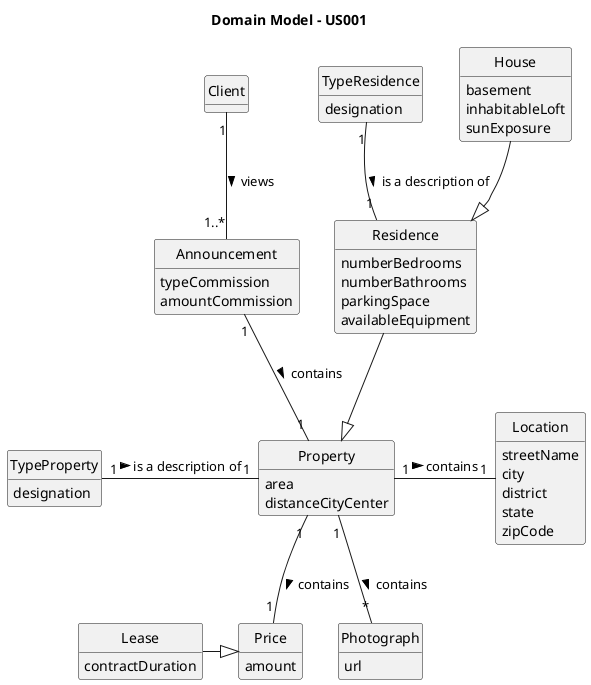 @startuml
skinparam monochrome true
skinparam packageStyle rectangle
skinparam shadowing false

'left to right direction

skinparam classAttributeIconSize 0

hide circle
hide methods

title Domain Model - US001

class Client{}

class Announcement {
    typeCommission
    amountCommission
}

class Property{
      area
      distanceCityCenter
}

class Price{
amount
}

class Lease{
contractDuration
}

class Location{
streetName
city
district
state
zipCode
}

class TypeProperty{
designation
}

class TypeResidence{
designation
}

class Photograph{
url
}

class House{
 basement
 inhabitableLoft
 sunExposure
}

class Residence{
 numberBedrooms
 numberBathrooms
 parkingSpace
availableEquipment
}


Client "1" -- "1..*" Announcement: views >
Announcement "1" -- "1" Property: contains >
Residence  --|>  Property
House --|> Residence
TypeProperty "1" - "1" Property: is a description of >
TypeResidence "1" -- "1" Residence: is a description of >
Property "1" - "1" Location: contains >
Property "1" -- "*" Photograph: contains >
Price <|-left- Lease
Property "1" -- "1" Price: contains >

@enduml